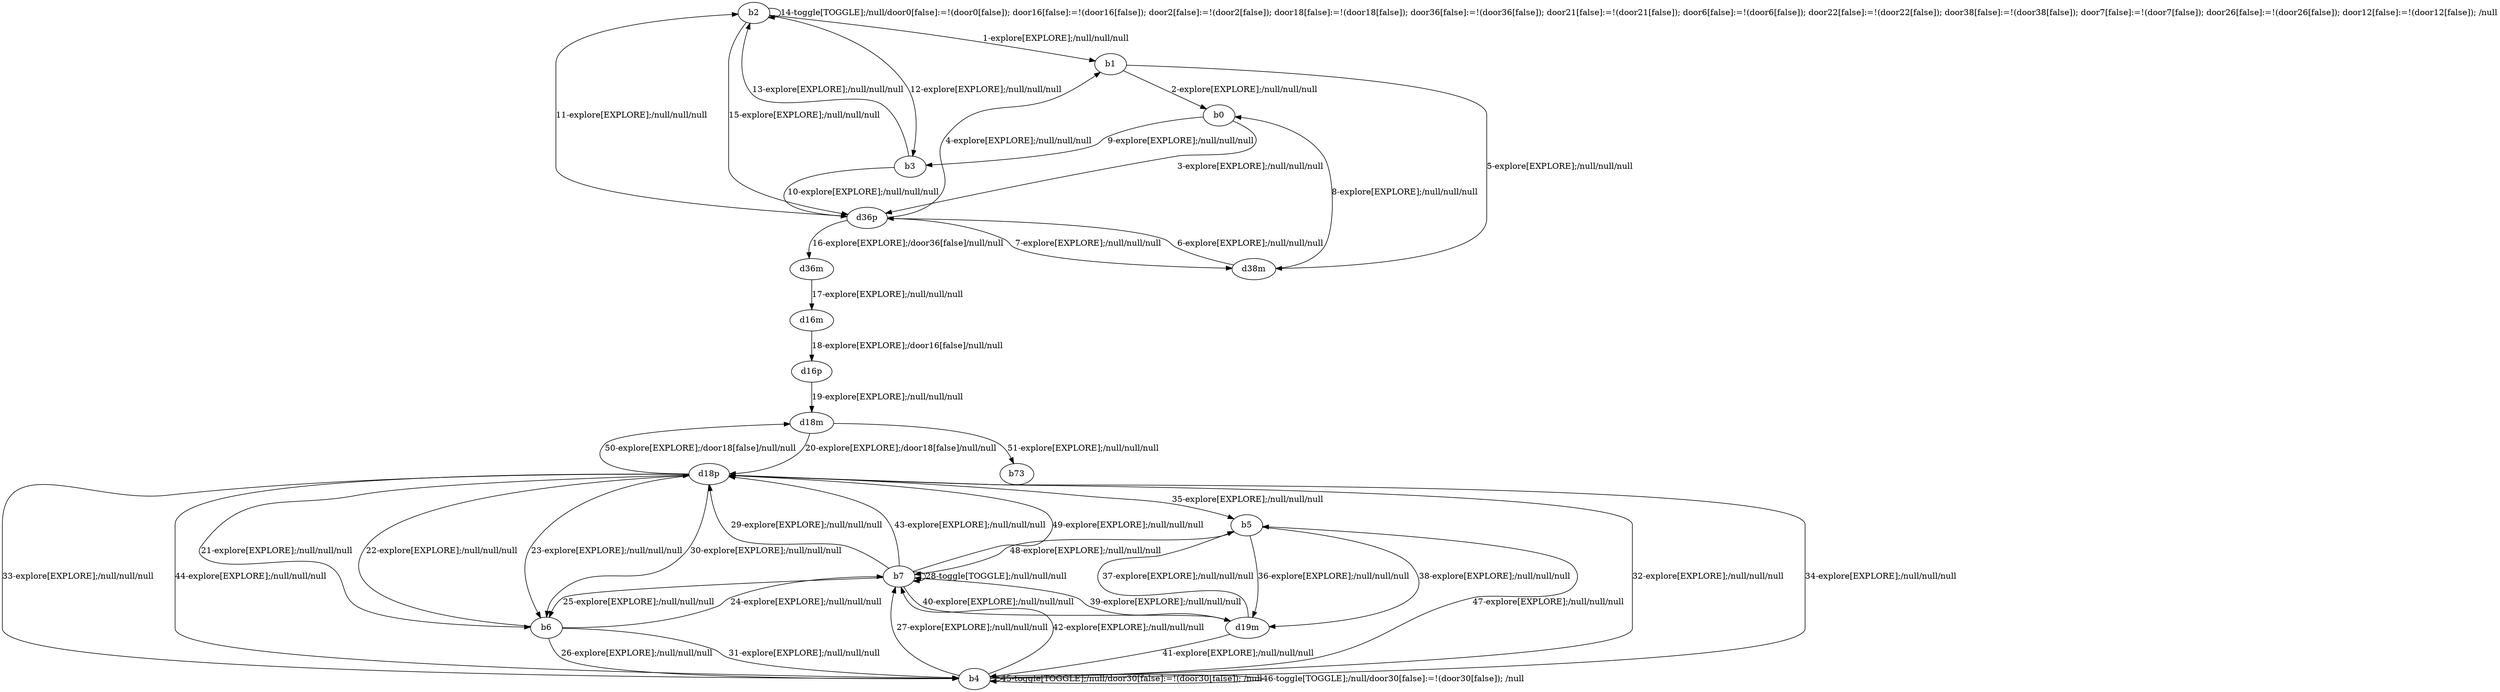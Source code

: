 # Total number of goals covered by this test: 1
# d18p --> d18m

digraph g {
"b2" -> "b1" [label = "1-explore[EXPLORE];/null/null/null"];
"b1" -> "b0" [label = "2-explore[EXPLORE];/null/null/null"];
"b0" -> "d36p" [label = "3-explore[EXPLORE];/null/null/null"];
"d36p" -> "b1" [label = "4-explore[EXPLORE];/null/null/null"];
"b1" -> "d38m" [label = "5-explore[EXPLORE];/null/null/null"];
"d38m" -> "d36p" [label = "6-explore[EXPLORE];/null/null/null"];
"d36p" -> "d38m" [label = "7-explore[EXPLORE];/null/null/null"];
"d38m" -> "b0" [label = "8-explore[EXPLORE];/null/null/null"];
"b0" -> "b3" [label = "9-explore[EXPLORE];/null/null/null"];
"b3" -> "d36p" [label = "10-explore[EXPLORE];/null/null/null"];
"d36p" -> "b2" [label = "11-explore[EXPLORE];/null/null/null"];
"b2" -> "b3" [label = "12-explore[EXPLORE];/null/null/null"];
"b3" -> "b2" [label = "13-explore[EXPLORE];/null/null/null"];
"b2" -> "b2" [label = "14-toggle[TOGGLE];/null/door0[false]:=!(door0[false]); door16[false]:=!(door16[false]); door2[false]:=!(door2[false]); door18[false]:=!(door18[false]); door36[false]:=!(door36[false]); door21[false]:=!(door21[false]); door6[false]:=!(door6[false]); door22[false]:=!(door22[false]); door38[false]:=!(door38[false]); door7[false]:=!(door7[false]); door26[false]:=!(door26[false]); door12[false]:=!(door12[false]); /null"];
"b2" -> "d36p" [label = "15-explore[EXPLORE];/null/null/null"];
"d36p" -> "d36m" [label = "16-explore[EXPLORE];/door36[false]/null/null"];
"d36m" -> "d16m" [label = "17-explore[EXPLORE];/null/null/null"];
"d16m" -> "d16p" [label = "18-explore[EXPLORE];/door16[false]/null/null"];
"d16p" -> "d18m" [label = "19-explore[EXPLORE];/null/null/null"];
"d18m" -> "d18p" [label = "20-explore[EXPLORE];/door18[false]/null/null"];
"d18p" -> "b6" [label = "21-explore[EXPLORE];/null/null/null"];
"b6" -> "d18p" [label = "22-explore[EXPLORE];/null/null/null"];
"d18p" -> "b6" [label = "23-explore[EXPLORE];/null/null/null"];
"b6" -> "b7" [label = "24-explore[EXPLORE];/null/null/null"];
"b7" -> "b6" [label = "25-explore[EXPLORE];/null/null/null"];
"b6" -> "b4" [label = "26-explore[EXPLORE];/null/null/null"];
"b4" -> "b7" [label = "27-explore[EXPLORE];/null/null/null"];
"b7" -> "b7" [label = "28-toggle[TOGGLE];/null/null/null"];
"b7" -> "d18p" [label = "29-explore[EXPLORE];/null/null/null"];
"d18p" -> "b6" [label = "30-explore[EXPLORE];/null/null/null"];
"b6" -> "b4" [label = "31-explore[EXPLORE];/null/null/null"];
"b4" -> "d18p" [label = "32-explore[EXPLORE];/null/null/null"];
"d18p" -> "b4" [label = "33-explore[EXPLORE];/null/null/null"];
"b4" -> "d18p" [label = "34-explore[EXPLORE];/null/null/null"];
"d18p" -> "b5" [label = "35-explore[EXPLORE];/null/null/null"];
"b5" -> "d19m" [label = "36-explore[EXPLORE];/null/null/null"];
"d19m" -> "b5" [label = "37-explore[EXPLORE];/null/null/null"];
"b5" -> "d19m" [label = "38-explore[EXPLORE];/null/null/null"];
"d19m" -> "b7" [label = "39-explore[EXPLORE];/null/null/null"];
"b7" -> "d19m" [label = "40-explore[EXPLORE];/null/null/null"];
"d19m" -> "b4" [label = "41-explore[EXPLORE];/null/null/null"];
"b4" -> "b7" [label = "42-explore[EXPLORE];/null/null/null"];
"b7" -> "d18p" [label = "43-explore[EXPLORE];/null/null/null"];
"d18p" -> "b4" [label = "44-explore[EXPLORE];/null/null/null"];
"b4" -> "b4" [label = "45-toggle[TOGGLE];/null/door30[false]:=!(door30[false]); /null"];
"b4" -> "b4" [label = "46-toggle[TOGGLE];/null/door30[false]:=!(door30[false]); /null"];
"b4" -> "b5" [label = "47-explore[EXPLORE];/null/null/null"];
"b5" -> "b7" [label = "48-explore[EXPLORE];/null/null/null"];
"b7" -> "d18p" [label = "49-explore[EXPLORE];/null/null/null"];
"d18p" -> "d18m" [label = "50-explore[EXPLORE];/door18[false]/null/null"];
"d18m" -> "b73" [label = "51-explore[EXPLORE];/null/null/null"];
}